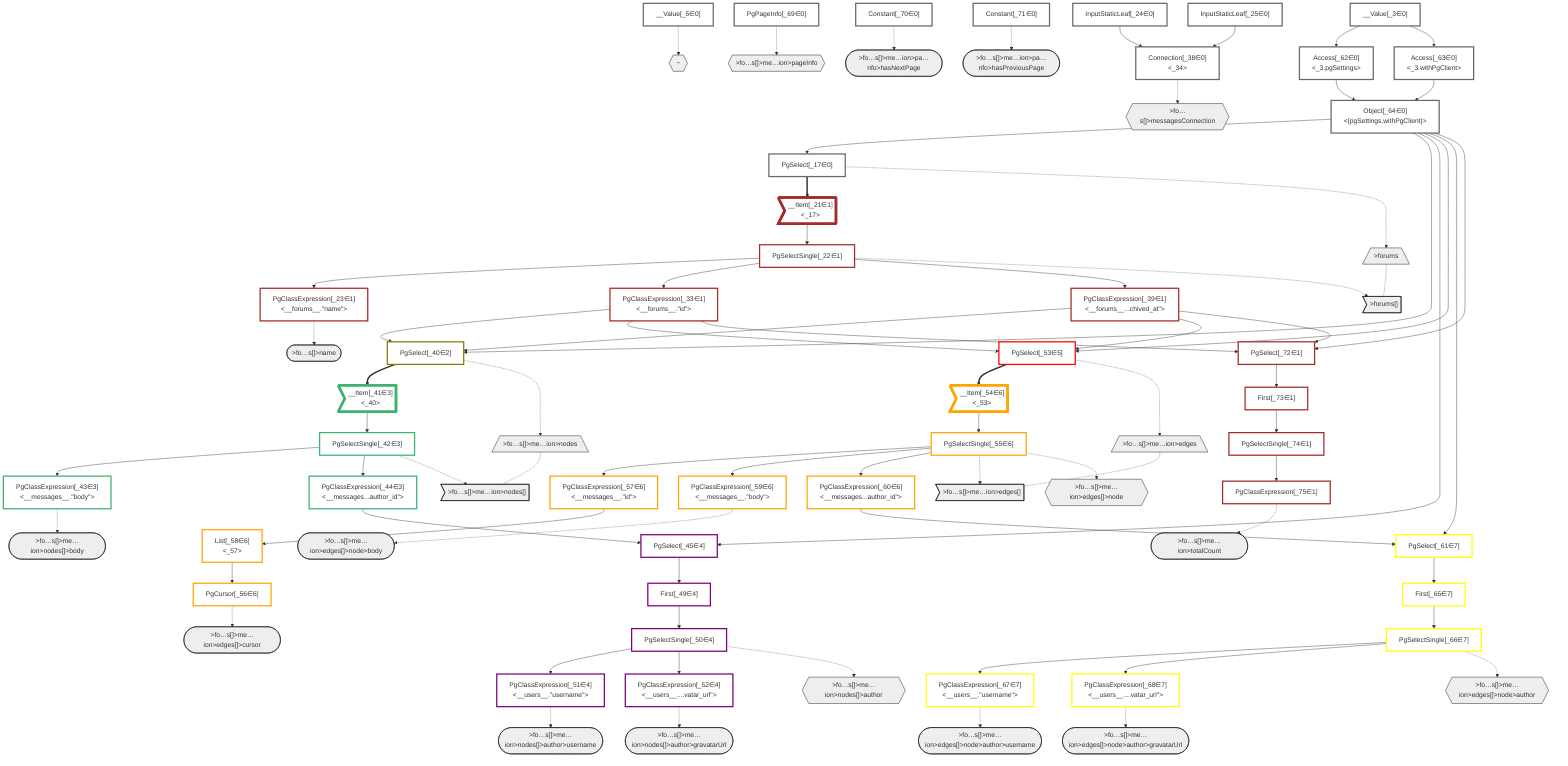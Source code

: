 graph TD
    classDef path fill:#eee,stroke:#000
    classDef plan fill:#fff,stroke-width:3px
    classDef itemplan fill:#fff,stroke-width:6px
    classDef sideeffectplan fill:#f00,stroke-width:6px

    %% subgraph fields
    P1{{"~"}}:::path
    P2[/">forums"\]:::path
    P3>">forums[]"]:::path
    P2 -.- P3
    P4([">fo…s[]>name"]):::path
    %% P3 -.-> P4
    P5{{">fo…s[]>messagesConnection"}}:::path
    P6[/">fo…s[]>me…ion>nodes"\]:::path
    P7>">fo…s[]>me…ion>nodes[]"]:::path
    P6 -.- P7
    P8([">fo…s[]>me…ion>nodes[]>body"]):::path
    %% P7 -.-> P8
    P9{{">fo…s[]>me…ion>nodes[]>author"}}:::path
    P10([">fo…s[]>me…ion>nodes[]>author>username"]):::path
    %% P9 -.-> P10
    P11([">fo…s[]>me…ion>nodes[]>author>gravatarUrl"]):::path
    %% P9 -.-> P11
    %% P7 -.-> P9
    %% P5 -.-> P6
    P12[/">fo…s[]>me…ion>edges"\]:::path
    P13>">fo…s[]>me…ion>edges[]"]:::path
    P12 -.- P13
    P14([">fo…s[]>me…ion>edges[]>cursor"]):::path
    %% P13 -.-> P14
    P15{{">fo…s[]>me…ion>edges[]>node"}}:::path
    P16([">fo…s[]>me…ion>edges[]>node>body"]):::path
    %% P15 -.-> P16
    P17{{">fo…s[]>me…ion>edges[]>node>author"}}:::path
    P18([">fo…s[]>me…ion>edges[]>node>author>username"]):::path
    %% P17 -.-> P18
    P19([">fo…s[]>me…ion>edges[]>node>author>gravatarUrl"]):::path
    %% P17 -.-> P19
    %% P15 -.-> P17
    %% P13 -.-> P15
    %% P5 -.-> P12
    P20{{">fo…s[]>me…ion>pageInfo"}}:::path
    P21([">fo…s[]>me…ion>pa…nfo>hasNextPage"]):::path
    %% P20 -.-> P21
    P22([">fo…s[]>me…ion>pa…nfo>hasPreviousPage"]):::path
    %% P20 -.-> P22
    %% P5 -.-> P20
    P23([">fo…s[]>me…ion>totalCount"]):::path
    %% P5 -.-> P23
    %% P3 -.-> P5
    %% P1 -.-> P2
    %% end

    %% define plans
    __Value_3["__Value[_3∈0]<br /><context>"]:::plan
    __Value_5["__Value[_5∈0]<br /><rootValue>"]:::plan
    PgSelect_17["PgSelect[_17∈0]<br /><forums>"]:::plan
    __Item_21>"__Item[_21∈1]<br /><_17>"]:::itemplan
    PgSelectSingle_22["PgSelectSingle[_22∈1]<br /><forums>"]:::plan
    PgClassExpression_23["PgClassExpression[_23∈1]<br /><__forums__.#quot;name#quot;>"]:::plan
    InputStaticLeaf_24["InputStaticLeaf[_24∈0]"]:::plan
    InputStaticLeaf_25["InputStaticLeaf[_25∈0]"]:::plan
    PgClassExpression_33["PgClassExpression[_33∈1]<br /><__forums__.#quot;id#quot;>"]:::plan
    Connection_38["Connection[_38∈0]<br /><_34>"]:::plan
    PgClassExpression_39["PgClassExpression[_39∈1]<br /><__forums__...chived_at#quot;>"]:::plan
    PgSelect_40["PgSelect[_40∈2]<br /><messages>"]:::plan
    __Item_41>"__Item[_41∈3]<br /><_40>"]:::itemplan
    PgSelectSingle_42["PgSelectSingle[_42∈3]<br /><messages>"]:::plan
    PgClassExpression_43["PgClassExpression[_43∈3]<br /><__messages__.#quot;body#quot;>"]:::plan
    PgClassExpression_44["PgClassExpression[_44∈3]<br /><__messages...author_id#quot;>"]:::plan
    PgSelect_45["PgSelect[_45∈4]<br /><users>"]:::plan
    First_49["First[_49∈4]"]:::plan
    PgSelectSingle_50["PgSelectSingle[_50∈4]<br /><users>"]:::plan
    PgClassExpression_51["PgClassExpression[_51∈4]<br /><__users__.#quot;username#quot;>"]:::plan
    PgClassExpression_52["PgClassExpression[_52∈4]<br /><__users__....vatar_url#quot;>"]:::plan
    PgSelect_53["PgSelect[_53∈5]<br /><messages>"]:::plan
    __Item_54>"__Item[_54∈6]<br /><_53>"]:::itemplan
    PgSelectSingle_55["PgSelectSingle[_55∈6]<br /><messages>"]:::plan
    PgCursor_56["PgCursor[_56∈6]"]:::plan
    PgClassExpression_57["PgClassExpression[_57∈6]<br /><__messages__.#quot;id#quot;>"]:::plan
    List_58["List[_58∈6]<br /><_57>"]:::plan
    PgClassExpression_59["PgClassExpression[_59∈6]<br /><__messages__.#quot;body#quot;>"]:::plan
    PgClassExpression_60["PgClassExpression[_60∈6]<br /><__messages...author_id#quot;>"]:::plan
    PgSelect_61["PgSelect[_61∈7]<br /><users>"]:::plan
    Access_62["Access[_62∈0]<br /><_3.pgSettings>"]:::plan
    Access_63["Access[_63∈0]<br /><_3.withPgClient>"]:::plan
    Object_64["Object[_64∈0]<br /><{pgSettings,withPgClient}>"]:::plan
    First_65["First[_65∈7]"]:::plan
    PgSelectSingle_66["PgSelectSingle[_66∈7]<br /><users>"]:::plan
    PgClassExpression_67["PgClassExpression[_67∈7]<br /><__users__.#quot;username#quot;>"]:::plan
    PgClassExpression_68["PgClassExpression[_68∈7]<br /><__users__....vatar_url#quot;>"]:::plan
    PgPageInfo_69["PgPageInfo[_69∈0]"]:::plan
    Constant_70["Constant[_70∈0]"]:::plan
    Constant_71["Constant[_71∈0]"]:::plan
    PgSelect_72["PgSelect[_72∈1]<br /><messages>"]:::plan
    First_73["First[_73∈1]"]:::plan
    PgSelectSingle_74["PgSelectSingle[_74∈1]<br /><messages>"]:::plan
    PgClassExpression_75["PgClassExpression[_75∈1]<br /><count(*)>"]:::plan

    %% plan dependencies
    Object_64 --> PgSelect_17
    PgSelect_17 ==> __Item_21
    __Item_21 --> PgSelectSingle_22
    PgSelectSingle_22 --> PgClassExpression_23
    PgSelectSingle_22 --> PgClassExpression_33
    InputStaticLeaf_24 --> Connection_38
    InputStaticLeaf_25 --> Connection_38
    PgSelectSingle_22 --> PgClassExpression_39
    Object_64 --> PgSelect_40
    PgClassExpression_33 --> PgSelect_40
    PgClassExpression_39 --> PgSelect_40
    PgSelect_40 ==> __Item_41
    __Item_41 --> PgSelectSingle_42
    PgSelectSingle_42 --> PgClassExpression_43
    PgSelectSingle_42 --> PgClassExpression_44
    Object_64 --> PgSelect_45
    PgClassExpression_44 --> PgSelect_45
    PgSelect_45 --> First_49
    First_49 --> PgSelectSingle_50
    PgSelectSingle_50 --> PgClassExpression_51
    PgSelectSingle_50 --> PgClassExpression_52
    Object_64 --> PgSelect_53
    PgClassExpression_33 --> PgSelect_53
    PgClassExpression_39 --> PgSelect_53
    PgSelect_53 ==> __Item_54
    __Item_54 --> PgSelectSingle_55
    List_58 --> PgCursor_56
    PgSelectSingle_55 --> PgClassExpression_57
    PgClassExpression_57 --> List_58
    PgSelectSingle_55 --> PgClassExpression_59
    PgSelectSingle_55 --> PgClassExpression_60
    Object_64 --> PgSelect_61
    PgClassExpression_60 --> PgSelect_61
    __Value_3 --> Access_62
    __Value_3 --> Access_63
    Access_62 --> Object_64
    Access_63 --> Object_64
    PgSelect_61 --> First_65
    First_65 --> PgSelectSingle_66
    PgSelectSingle_66 --> PgClassExpression_67
    PgSelectSingle_66 --> PgClassExpression_68
    Object_64 --> PgSelect_72
    PgClassExpression_33 --> PgSelect_72
    PgClassExpression_39 --> PgSelect_72
    PgSelect_72 --> First_73
    First_73 --> PgSelectSingle_74
    PgSelectSingle_74 --> PgClassExpression_75

    %% plan-to-path relationships
    __Value_5 -.-> P1
    PgSelect_17 -.-> P2
    PgSelectSingle_22 -.-> P3
    PgClassExpression_23 -.-> P4
    Connection_38 -.-> P5
    PgSelect_40 -.-> P6
    PgSelectSingle_42 -.-> P7
    PgClassExpression_43 -.-> P8
    PgSelectSingle_50 -.-> P9
    PgClassExpression_51 -.-> P10
    PgClassExpression_52 -.-> P11
    PgSelect_53 -.-> P12
    PgSelectSingle_55 -.-> P13
    PgCursor_56 -.-> P14
    PgSelectSingle_55 -.-> P15
    PgClassExpression_59 -.-> P16
    PgSelectSingle_66 -.-> P17
    PgClassExpression_67 -.-> P18
    PgClassExpression_68 -.-> P19
    PgPageInfo_69 -.-> P20
    Constant_70 -.-> P21
    Constant_71 -.-> P22
    PgClassExpression_75 -.-> P23

    %% allocate buckets
    classDef bucket0 stroke:#696969
    class __Value_3,__Value_5,PgSelect_17,InputStaticLeaf_24,InputStaticLeaf_25,Connection_38,Access_62,Access_63,Object_64,PgPageInfo_69,Constant_70,Constant_71 bucket0
    classDef bucket1 stroke:#a52a2a
    class __Item_21,PgSelectSingle_22,PgClassExpression_23,PgClassExpression_33,PgClassExpression_39,PgSelect_72,First_73,PgSelectSingle_74,PgClassExpression_75 bucket1
    classDef bucket2 stroke:#808000
    class PgSelect_40 bucket2
    classDef bucket3 stroke:#3cb371
    class __Item_41,PgSelectSingle_42,PgClassExpression_43,PgClassExpression_44 bucket3
    classDef bucket4 stroke:#7f007f
    class PgSelect_45,First_49,PgSelectSingle_50,PgClassExpression_51,PgClassExpression_52 bucket4
    classDef bucket5 stroke:#ff0000
    class PgSelect_53 bucket5
    classDef bucket6 stroke:#ffa500
    class __Item_54,PgSelectSingle_55,PgCursor_56,PgClassExpression_57,List_58,PgClassExpression_59,PgClassExpression_60 bucket6
    classDef bucket7 stroke:#ffff00
    class PgSelect_61,First_65,PgSelectSingle_66,PgClassExpression_67,PgClassExpression_68 bucket7